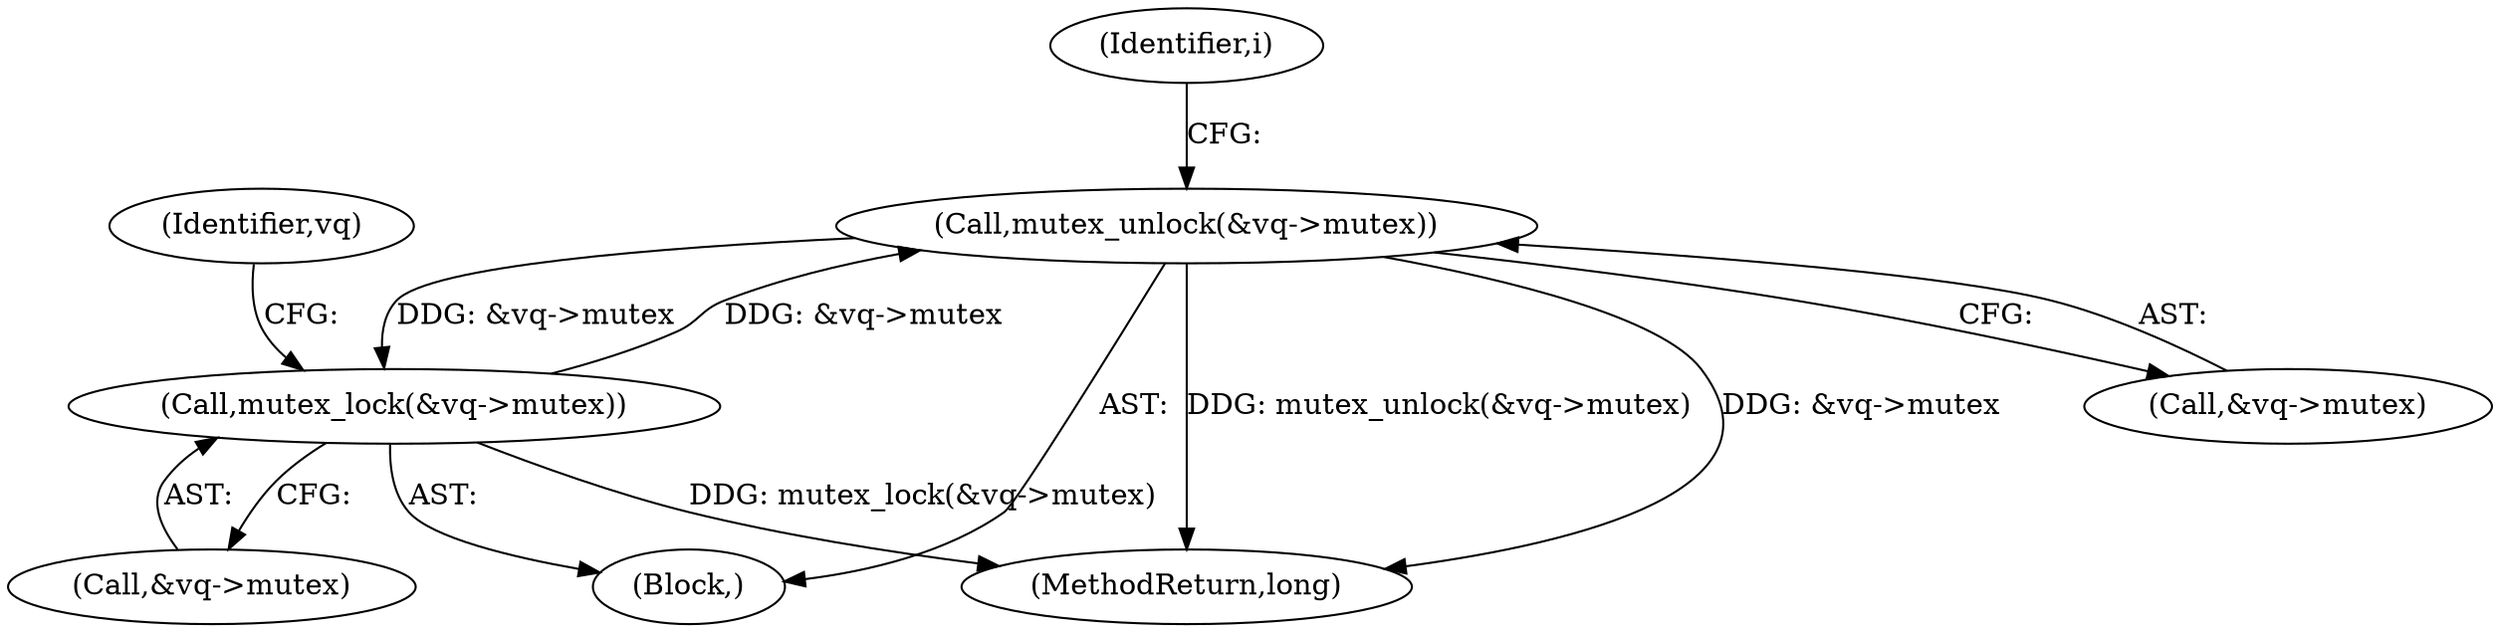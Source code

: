 digraph "0_linux_7932c0bd7740f4cd2aa168d3ce0199e7af7d72d5@API" {
"1000228" [label="(Call,mutex_unlock(&vq->mutex))"];
"1000204" [label="(Call,mutex_lock(&vq->mutex))"];
"1000228" [label="(Call,mutex_unlock(&vq->mutex))"];
"1000205" [label="(Call,&vq->mutex)"];
"1000186" [label="(Identifier,i)"];
"1000228" [label="(Call,mutex_unlock(&vq->mutex))"];
"1000360" [label="(MethodReturn,long)"];
"1000204" [label="(Call,mutex_lock(&vq->mutex))"];
"1000212" [label="(Identifier,vq)"];
"1000229" [label="(Call,&vq->mutex)"];
"1000187" [label="(Block,)"];
"1000228" -> "1000187"  [label="AST: "];
"1000228" -> "1000229"  [label="CFG: "];
"1000229" -> "1000228"  [label="AST: "];
"1000186" -> "1000228"  [label="CFG: "];
"1000228" -> "1000360"  [label="DDG: mutex_unlock(&vq->mutex)"];
"1000228" -> "1000360"  [label="DDG: &vq->mutex"];
"1000228" -> "1000204"  [label="DDG: &vq->mutex"];
"1000204" -> "1000228"  [label="DDG: &vq->mutex"];
"1000204" -> "1000187"  [label="AST: "];
"1000204" -> "1000205"  [label="CFG: "];
"1000205" -> "1000204"  [label="AST: "];
"1000212" -> "1000204"  [label="CFG: "];
"1000204" -> "1000360"  [label="DDG: mutex_lock(&vq->mutex)"];
}

